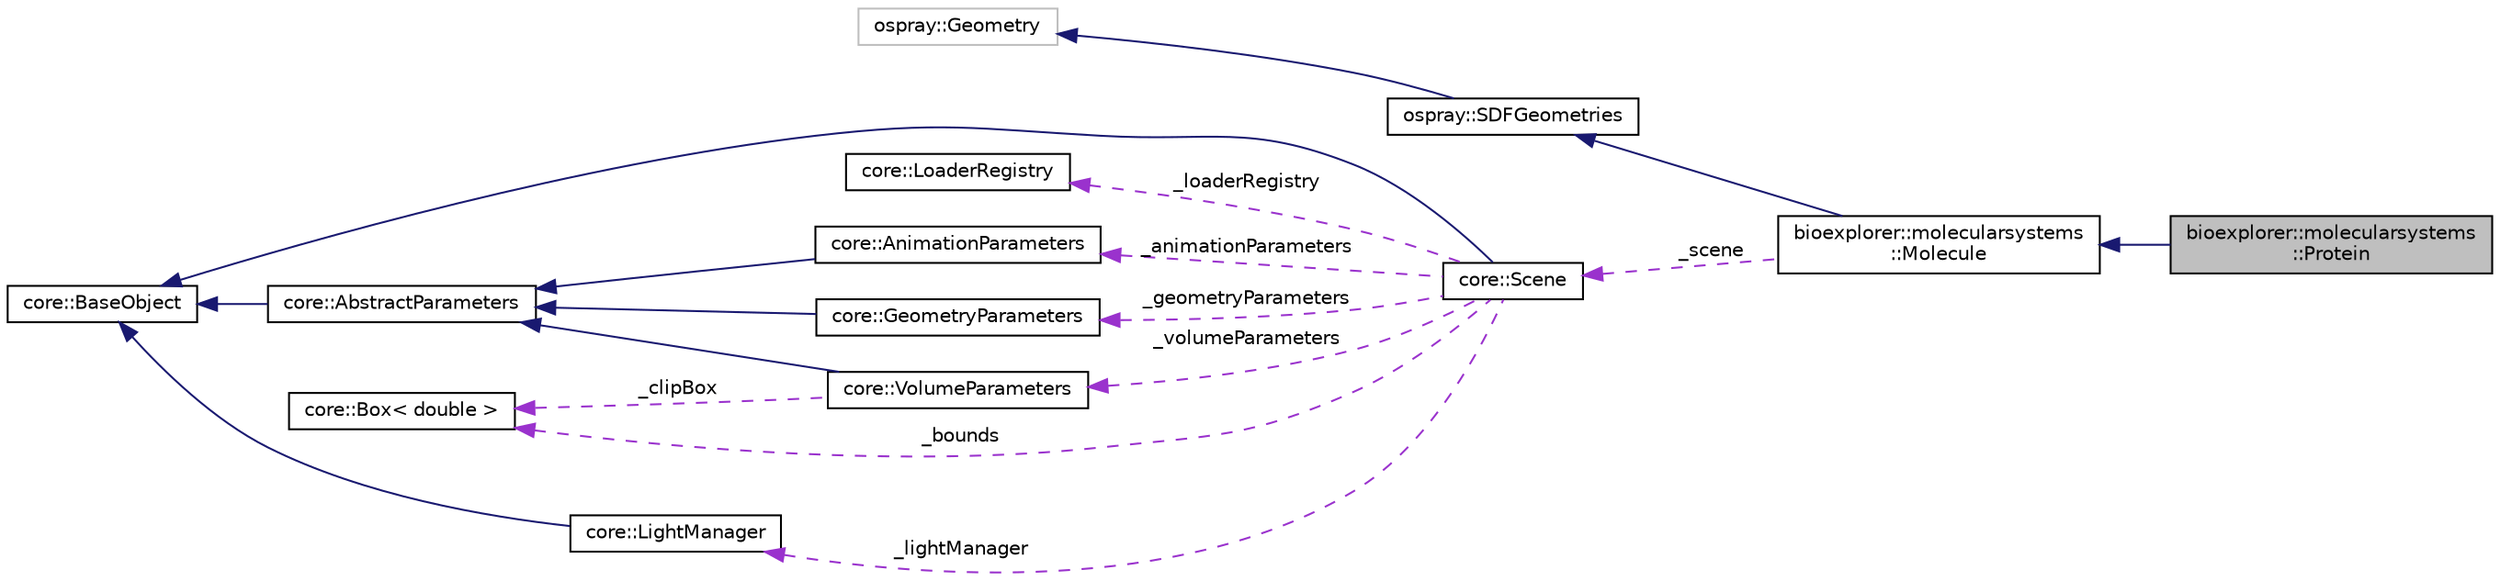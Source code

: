 digraph "bioexplorer::molecularsystems::Protein"
{
 // LATEX_PDF_SIZE
  edge [fontname="Helvetica",fontsize="10",labelfontname="Helvetica",labelfontsize="10"];
  node [fontname="Helvetica",fontsize="10",shape=record];
  rankdir="LR";
  Node1 [label="bioexplorer::molecularsystems\l::Protein",height=0.2,width=0.4,color="black", fillcolor="grey75", style="filled", fontcolor="black",tooltip="The Protein class."];
  Node2 -> Node1 [dir="back",color="midnightblue",fontsize="10",style="solid",fontname="Helvetica"];
  Node2 [label="bioexplorer::molecularsystems\l::Molecule",height=0.2,width=0.4,color="black", fillcolor="white", style="filled",URL="$da/dff/classbioexplorer_1_1molecularsystems_1_1Molecule.html",tooltip="The Molecule class implements the 3D representation of a molecule. The object also contains metadata ..."];
  Node3 -> Node2 [dir="back",color="midnightblue",fontsize="10",style="solid",fontname="Helvetica"];
  Node3 [label="ospray::SDFGeometries",height=0.2,width=0.4,color="black", fillcolor="white", style="filled",URL="$db/dd2/structospray_1_1SDFGeometries.html",tooltip=" "];
  Node4 -> Node3 [dir="back",color="midnightblue",fontsize="10",style="solid",fontname="Helvetica"];
  Node4 [label="ospray::Geometry",height=0.2,width=0.4,color="grey75", fillcolor="white", style="filled",tooltip=" "];
  Node5 -> Node2 [dir="back",color="darkorchid3",fontsize="10",style="dashed",label=" _scene" ,fontname="Helvetica"];
  Node5 [label="core::Scene",height=0.2,width=0.4,color="black", fillcolor="white", style="filled",URL="$d5/d76/classcore_1_1Scene.html",tooltip="Scene object This object contains collections of geometries, materials and light sources that are use..."];
  Node6 -> Node5 [dir="back",color="midnightblue",fontsize="10",style="solid",fontname="Helvetica"];
  Node6 [label="core::BaseObject",height=0.2,width=0.4,color="black", fillcolor="white", style="filled",URL="$d1/dc6/classcore_1_1BaseObject.html",tooltip=" "];
  Node7 -> Node5 [dir="back",color="darkorchid3",fontsize="10",style="dashed",label=" _loaderRegistry" ,fontname="Helvetica"];
  Node7 [label="core::LoaderRegistry",height=0.2,width=0.4,color="black", fillcolor="white", style="filled",URL="$dc/d97/classcore_1_1LoaderRegistry.html",tooltip=" "];
  Node8 -> Node5 [dir="back",color="darkorchid3",fontsize="10",style="dashed",label=" _geometryParameters" ,fontname="Helvetica"];
  Node8 [label="core::GeometryParameters",height=0.2,width=0.4,color="black", fillcolor="white", style="filled",URL="$d8/d43/classcore_1_1GeometryParameters.html",tooltip=" "];
  Node9 -> Node8 [dir="back",color="midnightblue",fontsize="10",style="solid",fontname="Helvetica"];
  Node9 [label="core::AbstractParameters",height=0.2,width=0.4,color="black", fillcolor="white", style="filled",URL="$da/dda/classcore_1_1AbstractParameters.html",tooltip=" "];
  Node6 -> Node9 [dir="back",color="midnightblue",fontsize="10",style="solid",fontname="Helvetica"];
  Node10 -> Node5 [dir="back",color="darkorchid3",fontsize="10",style="dashed",label=" _volumeParameters" ,fontname="Helvetica"];
  Node10 [label="core::VolumeParameters",height=0.2,width=0.4,color="black", fillcolor="white", style="filled",URL="$df/da5/classcore_1_1VolumeParameters.html",tooltip=" "];
  Node9 -> Node10 [dir="back",color="midnightblue",fontsize="10",style="solid",fontname="Helvetica"];
  Node11 -> Node10 [dir="back",color="darkorchid3",fontsize="10",style="dashed",label=" _clipBox" ,fontname="Helvetica"];
  Node11 [label="core::Box\< double \>",height=0.2,width=0.4,color="black", fillcolor="white", style="filled",URL="$df/d44/classcore_1_1Box.html",tooltip=" "];
  Node12 -> Node5 [dir="back",color="darkorchid3",fontsize="10",style="dashed",label=" _lightManager" ,fontname="Helvetica"];
  Node12 [label="core::LightManager",height=0.2,width=0.4,color="black", fillcolor="white", style="filled",URL="$d0/dc8/classcore_1_1LightManager.html",tooltip="Manages light sources in a scene."];
  Node6 -> Node12 [dir="back",color="midnightblue",fontsize="10",style="solid",fontname="Helvetica"];
  Node13 -> Node5 [dir="back",color="darkorchid3",fontsize="10",style="dashed",label=" _animationParameters" ,fontname="Helvetica"];
  Node13 [label="core::AnimationParameters",height=0.2,width=0.4,color="black", fillcolor="white", style="filled",URL="$d4/dfb/classcore_1_1AnimationParameters.html",tooltip=" "];
  Node9 -> Node13 [dir="back",color="midnightblue",fontsize="10",style="solid",fontname="Helvetica"];
  Node11 -> Node5 [dir="back",color="darkorchid3",fontsize="10",style="dashed",label=" _bounds" ,fontname="Helvetica"];
}
